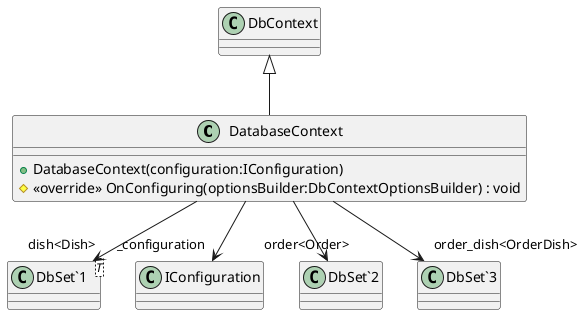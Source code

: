 @startuml
class DatabaseContext {
    + DatabaseContext(configuration:IConfiguration)
    # <<override>> OnConfiguring(optionsBuilder:DbContextOptionsBuilder) : void
}
class "DbSet`1"<T> {
}
DbContext <|-- DatabaseContext
DatabaseContext --> "_configuration" IConfiguration
DatabaseContext --> "dish<Dish>" "DbSet`1"
DatabaseContext --> "order<Order>" "DbSet`2"
DatabaseContext --> "order_dish<OrderDish>" "DbSet`3"
@enduml
